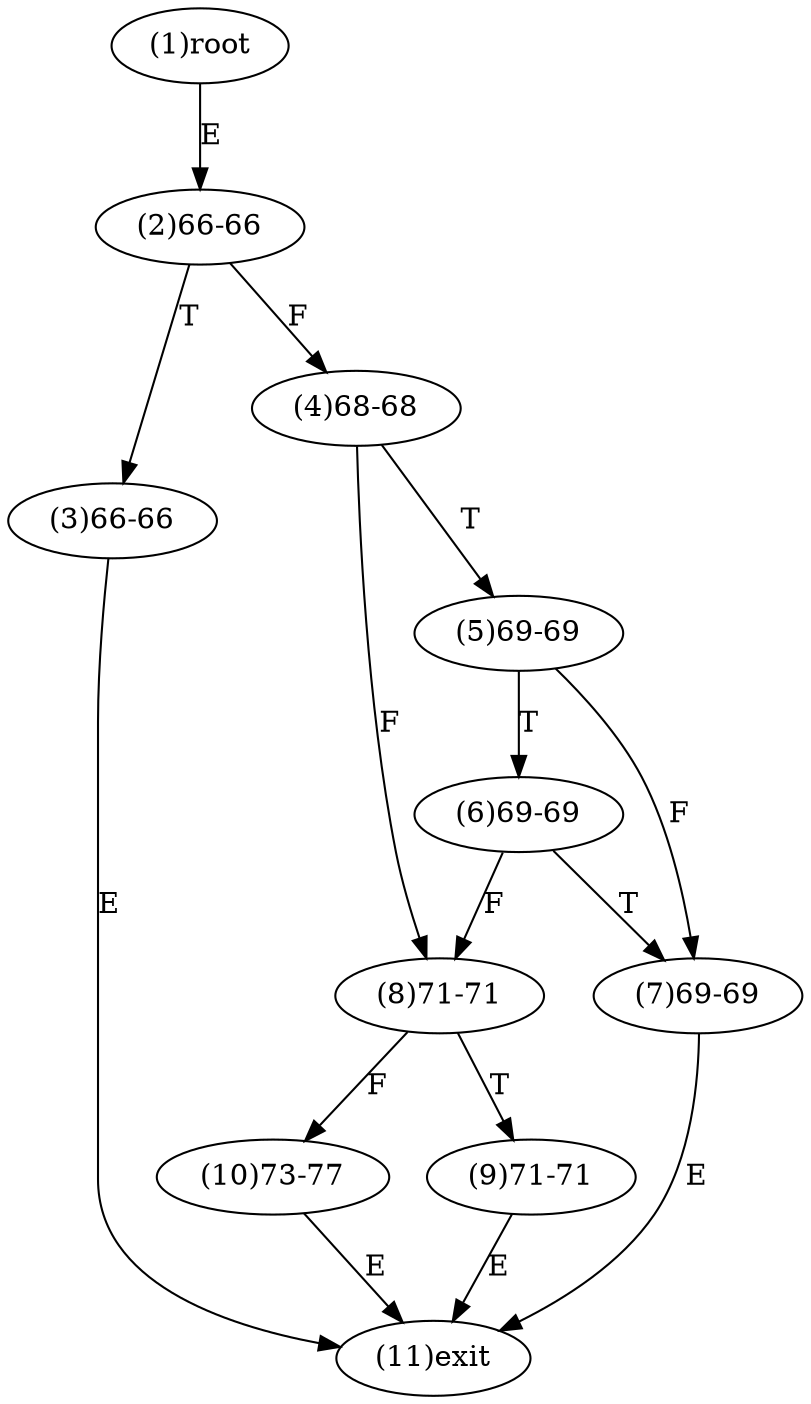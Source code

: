 digraph "" { 
1[ label="(1)root"];
2[ label="(2)66-66"];
3[ label="(3)66-66"];
4[ label="(4)68-68"];
5[ label="(5)69-69"];
6[ label="(6)69-69"];
7[ label="(7)69-69"];
8[ label="(8)71-71"];
9[ label="(9)71-71"];
10[ label="(10)73-77"];
11[ label="(11)exit"];
1->2[ label="E"];
2->4[ label="F"];
2->3[ label="T"];
3->11[ label="E"];
4->8[ label="F"];
4->5[ label="T"];
5->7[ label="F"];
5->6[ label="T"];
6->8[ label="F"];
6->7[ label="T"];
7->11[ label="E"];
8->10[ label="F"];
8->9[ label="T"];
9->11[ label="E"];
10->11[ label="E"];
}